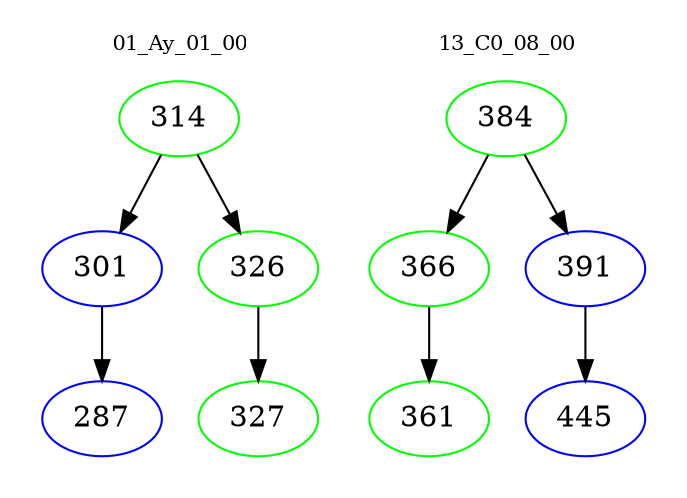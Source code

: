 digraph{
subgraph cluster_0 {
color = white
label = "01_Ay_01_00";
fontsize=10;
T0_314 [label="314", color="green"]
T0_314 -> T0_301 [color="black"]
T0_301 [label="301", color="blue"]
T0_301 -> T0_287 [color="black"]
T0_287 [label="287", color="blue"]
T0_314 -> T0_326 [color="black"]
T0_326 [label="326", color="green"]
T0_326 -> T0_327 [color="black"]
T0_327 [label="327", color="green"]
}
subgraph cluster_1 {
color = white
label = "13_C0_08_00";
fontsize=10;
T1_384 [label="384", color="green"]
T1_384 -> T1_366 [color="black"]
T1_366 [label="366", color="green"]
T1_366 -> T1_361 [color="black"]
T1_361 [label="361", color="green"]
T1_384 -> T1_391 [color="black"]
T1_391 [label="391", color="blue"]
T1_391 -> T1_445 [color="black"]
T1_445 [label="445", color="blue"]
}
}
